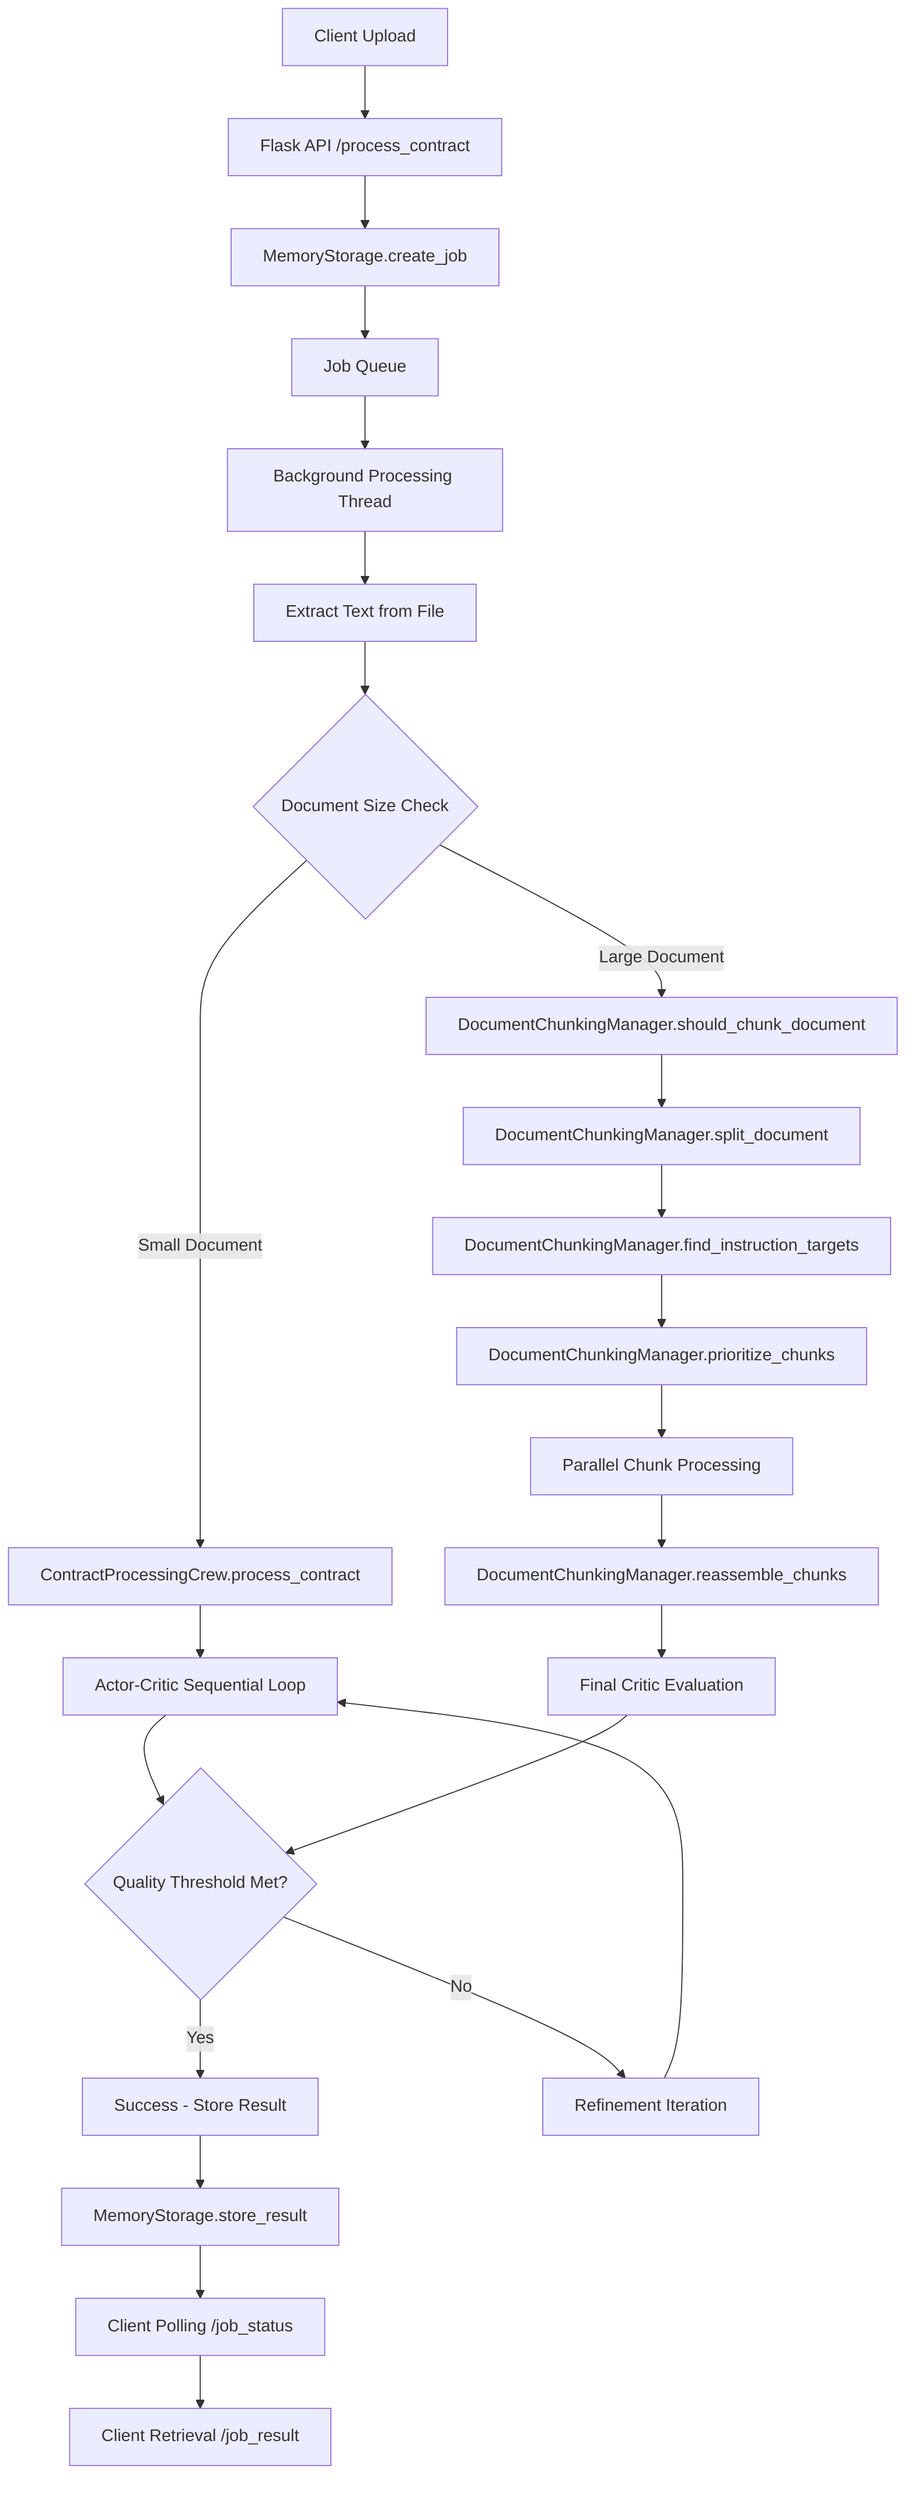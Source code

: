 flowchart TD
    A[Client Upload] --> B[Flask API /process_contract]
    B --> C[MemoryStorage.create_job]
    C --> D[Job Queue]
    D --> E[Background Processing Thread]
    E --> F[Extract Text from File]
    F --> G{Document Size Check}
    
    G -->|Small Document| H[ContractProcessingCrew.process_contract]
    G -->|Large Document| I[DocumentChunkingManager.should_chunk_document]
    
    I --> J[DocumentChunkingManager.split_document]
    J --> K[DocumentChunkingManager.find_instruction_targets]
    K --> L[DocumentChunkingManager.prioritize_chunks]
    L --> M[Parallel Chunk Processing]
    
    H --> N[Actor-Critic Sequential Loop]
    M --> O[DocumentChunkingManager.reassemble_chunks]
    O --> P[Final Critic Evaluation]
    
    N --> Q{Quality Threshold Met?}
    P --> Q
    Q -->|Yes| R[Success - Store Result]
    Q -->|No| S[Refinement Iteration]
    S --> N
    
    R --> T[MemoryStorage.store_result]
    T --> U[Client Polling /job_status]
    U --> V[Client Retrieval /job_result]